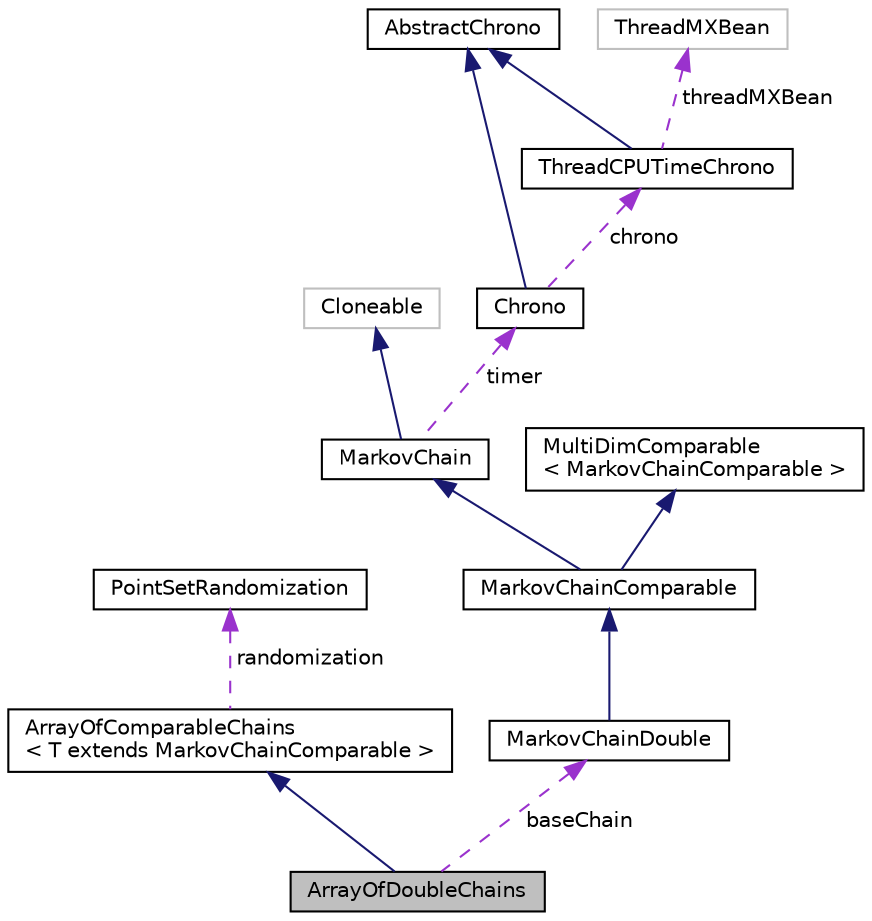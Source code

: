 digraph "ArrayOfDoubleChains"
{
 // INTERACTIVE_SVG=YES
  bgcolor="transparent";
  edge [fontname="Helvetica",fontsize="10",labelfontname="Helvetica",labelfontsize="10"];
  node [fontname="Helvetica",fontsize="10",shape=record];
  Node2 [label="ArrayOfDoubleChains",height=0.2,width=0.4,color="black", fillcolor="grey75", style="filled", fontcolor="black"];
  Node3 -> Node2 [dir="back",color="midnightblue",fontsize="10",style="solid",fontname="Helvetica"];
  Node3 [label="ArrayOfComparableChains\l\< T extends MarkovChainComparable \>",height=0.2,width=0.4,color="black",URL="$d9/d37/classumontreal_1_1ssj_1_1markovchainrqmc_1_1ArrayOfComparableChains.html",tooltip="This class provides tools to simulate an array of MarkovChainComparable objects with the array-RQMC m..."];
  Node4 -> Node3 [dir="back",color="darkorchid3",fontsize="10",style="dashed",label=" randomization" ,fontname="Helvetica"];
  Node4 [label="PointSetRandomization",height=0.2,width=0.4,color="black",URL="$d7/d98/interfaceumontreal_1_1ssj_1_1hups_1_1PointSetRandomization.html",tooltip="This interface is for a randomization that can be used to randomize a umontreal.ssj.hups.PointSet. "];
  Node5 -> Node2 [dir="back",color="darkorchid3",fontsize="10",style="dashed",label=" baseChain" ,fontname="Helvetica"];
  Node5 [label="MarkovChainDouble",height=0.2,width=0.4,color="black",URL="$d9/d9b/classumontreal_1_1ssj_1_1markovchainrqmc_1_1MarkovChainDouble.html",tooltip="A special kind of Markov chain whose state space is a subset of the real numbers. ..."];
  Node6 -> Node5 [dir="back",color="midnightblue",fontsize="10",style="solid",fontname="Helvetica"];
  Node6 [label="MarkovChainComparable",height=0.2,width=0.4,color="black",URL="$d0/d49/classumontreal_1_1ssj_1_1markovchainrqmc_1_1MarkovChainComparable.html",tooltip="A subclass of MarkovChain for which there is a total ordering between the states, induced by the impl..."];
  Node7 -> Node6 [dir="back",color="midnightblue",fontsize="10",style="solid",fontname="Helvetica"];
  Node7 [label="MarkovChain",height=0.2,width=0.4,color="black",URL="$d1/df2/classumontreal_1_1ssj_1_1markovchainrqmc_1_1MarkovChain.html",tooltip="This class defines a generic Markov chain and provides basic tools to simulate it for a given number ..."];
  Node8 -> Node7 [dir="back",color="midnightblue",fontsize="10",style="solid",fontname="Helvetica"];
  Node8 [label="Cloneable",height=0.2,width=0.4,color="grey75"];
  Node9 -> Node7 [dir="back",color="darkorchid3",fontsize="10",style="dashed",label=" timer" ,fontname="Helvetica"];
  Node9 [label="Chrono",height=0.2,width=0.4,color="black",URL="$d7/d9f/classumontreal_1_1ssj_1_1util_1_1Chrono.html",tooltip="The Chrono class extends the umontreal.ssj.util.AbstractChrono class and computes the CPU time for th..."];
  Node10 -> Node9 [dir="back",color="midnightblue",fontsize="10",style="solid",fontname="Helvetica"];
  Node10 [label="AbstractChrono",height=0.2,width=0.4,color="black",URL="$da/d4c/classumontreal_1_1ssj_1_1util_1_1AbstractChrono.html",tooltip="AbstractChrono is a class that acts as an interface to the system clock and calculates the CPU or sys..."];
  Node11 -> Node9 [dir="back",color="darkorchid3",fontsize="10",style="dashed",label=" chrono" ,fontname="Helvetica"];
  Node11 [label="ThreadCPUTimeChrono",height=0.2,width=0.4,color="black",URL="$d1/d71/classumontreal_1_1ssj_1_1util_1_1ThreadCPUTimeChrono.html",tooltip="Extends the AbstractChrono class to compute the CPU time for a single thread. "];
  Node10 -> Node11 [dir="back",color="midnightblue",fontsize="10",style="solid",fontname="Helvetica"];
  Node12 -> Node11 [dir="back",color="darkorchid3",fontsize="10",style="dashed",label=" threadMXBean" ,fontname="Helvetica"];
  Node12 [label="ThreadMXBean",height=0.2,width=0.4,color="grey75"];
  Node13 -> Node6 [dir="back",color="midnightblue",fontsize="10",style="solid",fontname="Helvetica"];
  Node13 [label="MultiDimComparable\l\< MarkovChainComparable \>",height=0.2,width=0.4,color="black",URL="$d6/de9/interfaceumontreal_1_1ssj_1_1util_1_1sort_1_1MultiDimComparable.html",tooltip="This interface is an extension (or variant) of the Comparable interface in Java. "];
}
